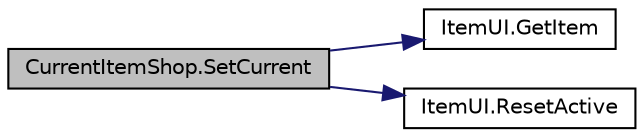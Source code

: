 digraph "CurrentItemShop.SetCurrent"
{
 // INTERACTIVE_SVG=YES
 // LATEX_PDF_SIZE
  edge [fontname="Helvetica",fontsize="10",labelfontname="Helvetica",labelfontsize="10"];
  node [fontname="Helvetica",fontsize="10",shape=record];
  rankdir="LR";
  Node1 [label="CurrentItemShop.SetCurrent",height=0.2,width=0.4,color="black", fillcolor="grey75", style="filled", fontcolor="black",tooltip=" "];
  Node1 -> Node2 [color="midnightblue",fontsize="10",style="solid",fontname="Helvetica"];
  Node2 [label="ItemUI.GetItem",height=0.2,width=0.4,color="black", fillcolor="white", style="filled",URL="$class_item_u_i.html#a3621f37c3d29275407a00265d7823825",tooltip=" "];
  Node1 -> Node3 [color="midnightblue",fontsize="10",style="solid",fontname="Helvetica"];
  Node3 [label="ItemUI.ResetActive",height=0.2,width=0.4,color="black", fillcolor="white", style="filled",URL="$class_item_u_i.html#af1bd6a6501f51af9f49a53a5a1a871e4",tooltip=" "];
}
